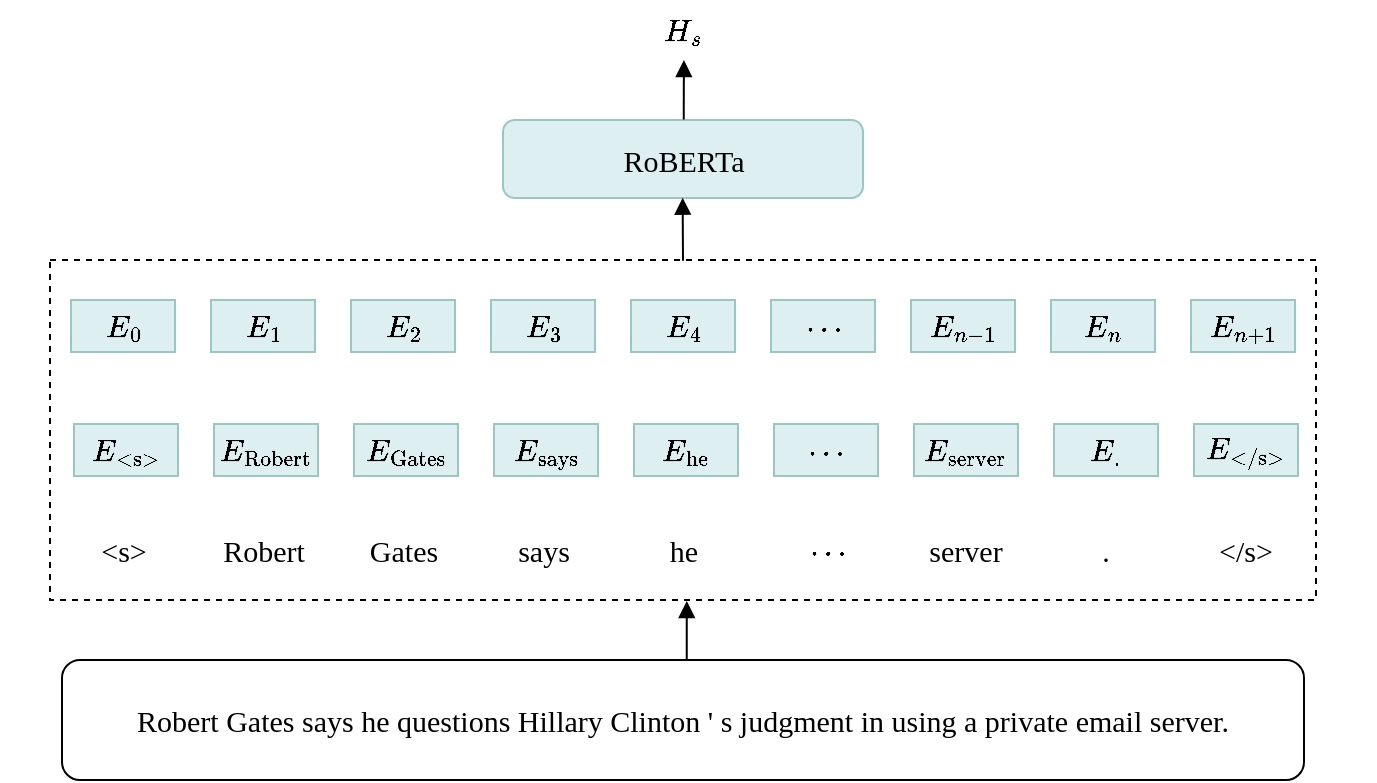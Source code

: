 <mxfile version="26.1.3">
  <diagram name="第 1 页" id="89vJBJVzQ6p3oRt0uOno">
    <mxGraphModel dx="682" dy="455" grid="1" gridSize="10" guides="1" tooltips="1" connect="0" arrows="1" fold="1" page="1" pageScale="1" pageWidth="827" pageHeight="1169" math="1" shadow="0">
      <root>
        <mxCell id="0" />
        <mxCell id="1" parent="0" />
        <mxCell id="BDlRwHxG_kEXWN9z024I-1" value="&lt;span style=&quot;font-size: 15px;&quot;&gt;&lt;font&gt;Robert Gates&amp;nbsp;says he questions Hillary Clinton &#39; s judgment in using a private email server.&lt;/font&gt;&lt;/span&gt;" style="rounded=1;whiteSpace=wrap;html=1;fontFamily=Times New Roman;" parent="1" vertex="1">
          <mxGeometry x="154" y="500" width="621" height="60" as="geometry" />
        </mxCell>
        <mxCell id="BDlRwHxG_kEXWN9z024I-2" value="" style="rounded=0;whiteSpace=wrap;html=1;dashed=1;fontFamily=Times New Roman;" parent="1" vertex="1">
          <mxGeometry x="148" y="300" width="633" height="170" as="geometry" />
        </mxCell>
        <mxCell id="BDlRwHxG_kEXWN9z024I-3" value="$$E_{\text{&amp;lt;s&amp;gt;}}$$" style="rounded=0;whiteSpace=wrap;html=1;fontSize=15;fillColor=#DDEFF1;strokeColor=#9AC7BF;aspect=fixed;fontFamily=Times New Roman;" parent="1" vertex="1">
          <mxGeometry x="160" y="382" width="52" height="26" as="geometry" />
        </mxCell>
        <mxCell id="BDlRwHxG_kEXWN9z024I-4" value="$$E_{\text{Robert}}$$" style="rounded=0;whiteSpace=wrap;html=1;fontSize=15;fillColor=#DDEFF1;strokeColor=#9AC7BF;aspect=fixed;fontFamily=Times New Roman;" parent="1" vertex="1">
          <mxGeometry x="230" y="382" width="52" height="26" as="geometry" />
        </mxCell>
        <mxCell id="BDlRwHxG_kEXWN9z024I-8" value="$$E_{\text{Gates}}$$" style="rounded=0;whiteSpace=wrap;html=1;fontSize=15;fillColor=#DDEFF1;strokeColor=#9AC7BF;aspect=fixed;fontFamily=Times New Roman;" parent="1" vertex="1">
          <mxGeometry x="300" y="382" width="52" height="26" as="geometry" />
        </mxCell>
        <mxCell id="BDlRwHxG_kEXWN9z024I-9" value="$$E_{\text{says}}$$" style="rounded=0;whiteSpace=wrap;html=1;fontSize=15;fillColor=#DDEFF1;strokeColor=#9AC7BF;aspect=fixed;fontFamily=Times New Roman;" parent="1" vertex="1">
          <mxGeometry x="370" y="382" width="52" height="26" as="geometry" />
        </mxCell>
        <mxCell id="BDlRwHxG_kEXWN9z024I-11" value="$$E_{\text{he}}$$" style="rounded=0;whiteSpace=wrap;html=1;fontSize=15;fillColor=#DDEFF1;strokeColor=#9AC7BF;labelPosition=center;verticalLabelPosition=middle;align=center;verticalAlign=middle;aspect=fixed;fontFamily=Times New Roman;" parent="1" vertex="1">
          <mxGeometry x="440" y="382" width="52" height="26" as="geometry" />
        </mxCell>
        <mxCell id="BDlRwHxG_kEXWN9z024I-12" value="$$\cdots$$" style="rounded=0;whiteSpace=wrap;html=1;fontSize=15;fillColor=#DDEFF1;strokeColor=#9AC7BF;aspect=fixed;fontFamily=Times New Roman;" parent="1" vertex="1">
          <mxGeometry x="510" y="382" width="52" height="26" as="geometry" />
        </mxCell>
        <mxCell id="BDlRwHxG_kEXWN9z024I-13" value="$$E_{\text{server}}$$" style="rounded=0;whiteSpace=wrap;html=1;fontSize=15;fillColor=#DDEFF1;strokeColor=#9AC7BF;aspect=fixed;fontFamily=Times New Roman;" parent="1" vertex="1">
          <mxGeometry x="580" y="382" width="52" height="26" as="geometry" />
        </mxCell>
        <mxCell id="BDlRwHxG_kEXWN9z024I-14" value="$$E_{\text{.}}$$" style="rounded=0;whiteSpace=wrap;html=1;fontSize=15;fillColor=#DDEFF1;strokeColor=#9AC7BF;aspect=fixed;fontFamily=Times New Roman;" parent="1" vertex="1">
          <mxGeometry x="650" y="382" width="52" height="26" as="geometry" />
        </mxCell>
        <mxCell id="BDlRwHxG_kEXWN9z024I-15" value="$$E_{\text{&amp;lt;/s&amp;gt;}}$$" style="rounded=0;whiteSpace=wrap;html=1;fontSize=15;fillColor=#DDEFF1;strokeColor=#9AC7BF;aspect=fixed;fontFamily=Times New Roman;" parent="1" vertex="1">
          <mxGeometry x="720" y="382" width="52" height="26" as="geometry" />
        </mxCell>
        <mxCell id="BDlRwHxG_kEXWN9z024I-17" value="$$E_{0}$$" style="rounded=0;whiteSpace=wrap;html=1;fontSize=15;fillColor=#DDEFF1;strokeColor=#9AC7BF;aspect=fixed;fontFamily=Times New Roman;" parent="1" vertex="1">
          <mxGeometry x="158.5" y="320" width="52" height="26" as="geometry" />
        </mxCell>
        <mxCell id="BDlRwHxG_kEXWN9z024I-18" value="$$E_{1}$$" style="rounded=0;whiteSpace=wrap;html=1;fontSize=15;fillColor=#DDEFF1;strokeColor=#9AC7BF;aspect=fixed;fontFamily=Times New Roman;" parent="1" vertex="1">
          <mxGeometry x="228.5" y="320" width="52" height="26" as="geometry" />
        </mxCell>
        <mxCell id="BDlRwHxG_kEXWN9z024I-19" value="$$E_{2}$$" style="rounded=0;whiteSpace=wrap;html=1;fontSize=15;fillColor=#DDEFF1;strokeColor=#9AC7BF;aspect=fixed;fontFamily=Times New Roman;" parent="1" vertex="1">
          <mxGeometry x="298.5" y="320" width="52" height="26" as="geometry" />
        </mxCell>
        <mxCell id="BDlRwHxG_kEXWN9z024I-20" value="$$E_{3}$$" style="rounded=0;whiteSpace=wrap;html=1;fontSize=15;fillColor=#DDEFF1;strokeColor=#9AC7BF;aspect=fixed;fontFamily=Times New Roman;" parent="1" vertex="1">
          <mxGeometry x="368.5" y="320" width="52" height="26" as="geometry" />
        </mxCell>
        <mxCell id="BDlRwHxG_kEXWN9z024I-21" value="$$E_{4}$$" style="rounded=0;whiteSpace=wrap;html=1;fontSize=15;fillColor=#DDEFF1;strokeColor=#9AC7BF;labelPosition=center;verticalLabelPosition=middle;align=center;verticalAlign=middle;aspect=fixed;fontFamily=Times New Roman;" parent="1" vertex="1">
          <mxGeometry x="438.5" y="320" width="52" height="26" as="geometry" />
        </mxCell>
        <mxCell id="BDlRwHxG_kEXWN9z024I-22" value="$$\cdots$$" style="rounded=0;whiteSpace=wrap;html=1;fontSize=15;fillColor=#DDEFF1;strokeColor=#9AC7BF;aspect=fixed;fontFamily=Times New Roman;" parent="1" vertex="1">
          <mxGeometry x="508.5" y="320" width="52" height="26" as="geometry" />
        </mxCell>
        <mxCell id="BDlRwHxG_kEXWN9z024I-23" value="$$E_{n-1}$$" style="rounded=0;whiteSpace=wrap;html=1;fontSize=15;fillColor=#DDEFF1;strokeColor=#9AC7BF;aspect=fixed;fontFamily=Times New Roman;" parent="1" vertex="1">
          <mxGeometry x="578.5" y="320" width="52" height="26" as="geometry" />
        </mxCell>
        <mxCell id="BDlRwHxG_kEXWN9z024I-24" value="$$E_{n}$$" style="rounded=0;whiteSpace=wrap;html=1;fontSize=15;fillColor=#DDEFF1;strokeColor=#9AC7BF;aspect=fixed;fontFamily=Times New Roman;" parent="1" vertex="1">
          <mxGeometry x="648.5" y="320" width="52" height="26" as="geometry" />
        </mxCell>
        <mxCell id="BDlRwHxG_kEXWN9z024I-25" value="$$E_{n+1}$$" style="rounded=0;whiteSpace=wrap;html=1;fontSize=15;fillColor=#DDEFF1;strokeColor=#9AC7BF;aspect=fixed;fontFamily=Times New Roman;" parent="1" vertex="1">
          <mxGeometry x="718.5" y="320" width="52" height="26" as="geometry" />
        </mxCell>
        <mxCell id="BDlRwHxG_kEXWN9z024I-27" value="$$\cdots$$" style="text;html=1;align=center;verticalAlign=middle;whiteSpace=wrap;rounded=0;fontFamily=Times New Roman;fontSize=15;" parent="1" vertex="1">
          <mxGeometry x="510.5" y="430" width="51.5" height="30" as="geometry" />
        </mxCell>
        <mxCell id="BDlRwHxG_kEXWN9z024I-28" value="&amp;lt;s&amp;gt;" style="text;html=1;align=center;verticalAlign=middle;whiteSpace=wrap;rounded=0;fontFamily=Times New Roman;fontSize=15;" parent="1" vertex="1">
          <mxGeometry x="158.75" y="430" width="51.5" height="30" as="geometry" />
        </mxCell>
        <mxCell id="BDlRwHxG_kEXWN9z024I-30" value="server" style="text;html=1;align=center;verticalAlign=middle;whiteSpace=wrap;rounded=0;fontFamily=Times New Roman;fontSize=15;" parent="1" vertex="1">
          <mxGeometry x="580.25" y="430" width="51.5" height="30" as="geometry" />
        </mxCell>
        <mxCell id="BDlRwHxG_kEXWN9z024I-31" value="he" style="text;html=1;align=center;verticalAlign=middle;whiteSpace=wrap;rounded=0;fontFamily=Times New Roman;fontSize=15;" parent="1" vertex="1">
          <mxGeometry x="439" y="430" width="51.5" height="30" as="geometry" />
        </mxCell>
        <mxCell id="BDlRwHxG_kEXWN9z024I-32" value="Robert" style="text;html=1;align=center;verticalAlign=middle;whiteSpace=wrap;rounded=0;fontFamily=Times New Roman;fontSize=15;" parent="1" vertex="1">
          <mxGeometry x="228.75" y="430" width="51.5" height="30" as="geometry" />
        </mxCell>
        <mxCell id="BDlRwHxG_kEXWN9z024I-33" value="Gates" style="text;html=1;align=center;verticalAlign=middle;whiteSpace=wrap;rounded=0;fontFamily=Times New Roman;fontSize=15;" parent="1" vertex="1">
          <mxGeometry x="298.75" y="430" width="51.5" height="30" as="geometry" />
        </mxCell>
        <mxCell id="BDlRwHxG_kEXWN9z024I-34" value="says" style="text;html=1;align=center;verticalAlign=middle;whiteSpace=wrap;rounded=0;fontFamily=Times New Roman;fontSize=15;" parent="1" vertex="1">
          <mxGeometry x="368.75" y="430" width="51.5" height="30" as="geometry" />
        </mxCell>
        <mxCell id="BDlRwHxG_kEXWN9z024I-35" value="." style="text;html=1;align=center;verticalAlign=middle;whiteSpace=wrap;rounded=0;fontFamily=Times New Roman;fontSize=15;" parent="1" vertex="1">
          <mxGeometry x="650.25" y="430" width="51.5" height="30" as="geometry" />
        </mxCell>
        <mxCell id="BDlRwHxG_kEXWN9z024I-36" value="&amp;lt;/s&amp;gt;" style="text;html=1;align=center;verticalAlign=middle;whiteSpace=wrap;rounded=0;fontFamily=Times New Roman;fontSize=15;" parent="1" vertex="1">
          <mxGeometry x="720.25" y="430" width="51.5" height="30" as="geometry" />
        </mxCell>
        <mxCell id="BDlRwHxG_kEXWN9z024I-37" value="RoBERTa" style="rounded=1;whiteSpace=wrap;html=1;fillColor=light-dark(#ddeff1, #1f2f1e);strokeColor=#9AC7BF;fontSize=15;fontFamily=Times New Roman;" parent="1" vertex="1">
          <mxGeometry x="374.5" y="230" width="180" height="39" as="geometry" />
        </mxCell>
        <mxCell id="BDlRwHxG_kEXWN9z024I-38" value="" style="endArrow=block;html=1;rounded=0;endFill=1;exitX=0.503;exitY=0.007;exitDx=0;exitDy=0;exitPerimeter=0;entryX=0.503;entryY=1.003;entryDx=0;entryDy=0;entryPerimeter=0;fontFamily=Times New Roman;" parent="1" source="BDlRwHxG_kEXWN9z024I-1" target="BDlRwHxG_kEXWN9z024I-2" edge="1">
          <mxGeometry width="50" height="50" relative="1" as="geometry">
            <mxPoint x="501.089" y="520.9" as="sourcePoint" />
            <mxPoint x="501" y="470" as="targetPoint" />
          </mxGeometry>
        </mxCell>
        <mxCell id="BDlRwHxG_kEXWN9z024I-40" value="" style="endArrow=block;html=1;rounded=0;endFill=1;exitX=0.5;exitY=0.002;exitDx=0;exitDy=0;exitPerimeter=0;entryX=0.499;entryY=0.996;entryDx=0;entryDy=0;entryPerimeter=0;fontFamily=Times New Roman;" parent="1" source="BDlRwHxG_kEXWN9z024I-2" target="BDlRwHxG_kEXWN9z024I-37" edge="1">
          <mxGeometry width="50" height="50" relative="1" as="geometry">
            <mxPoint x="670" y="229" as="sourcePoint" />
            <mxPoint x="670" y="180" as="targetPoint" />
          </mxGeometry>
        </mxCell>
        <mxCell id="BDlRwHxG_kEXWN9z024I-42" value="" style="endArrow=block;html=1;rounded=0;endFill=1;exitX=0.502;exitY=-0.006;exitDx=0;exitDy=0;exitPerimeter=0;fontFamily=Times New Roman;" parent="1" source="BDlRwHxG_kEXWN9z024I-37" target="BDlRwHxG_kEXWN9z024I-43" edge="1">
          <mxGeometry width="50" height="50" relative="1" as="geometry">
            <mxPoint x="500" y="200" as="sourcePoint" />
            <mxPoint x="490" y="160" as="targetPoint" />
          </mxGeometry>
        </mxCell>
        <mxCell id="BDlRwHxG_kEXWN9z024I-43" value="$$H_s$$" style="text;html=1;align=center;verticalAlign=middle;whiteSpace=wrap;rounded=0;fontSize=15;fontFamily=Times New Roman;" parent="1" vertex="1">
          <mxGeometry x="435" y="170" width="60" height="30" as="geometry" />
        </mxCell>
      </root>
    </mxGraphModel>
  </diagram>
</mxfile>
